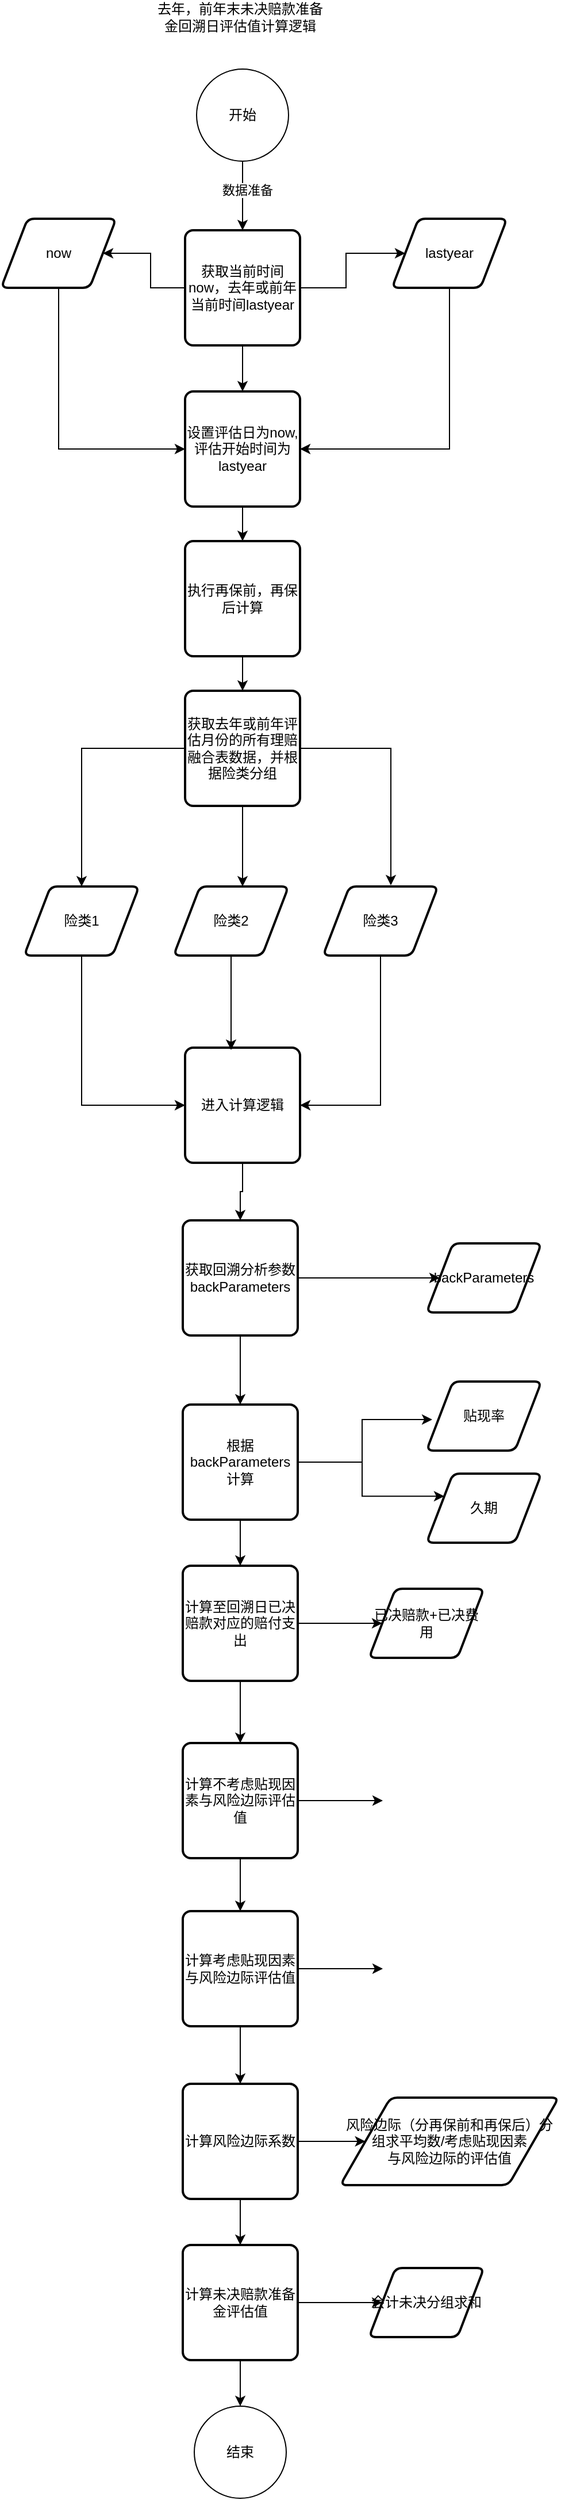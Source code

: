 <mxfile version="21.8.2" type="github">
  <diagram name="第 1 页" id="n14FXeYmdaH_MfOb5zmk">
    <mxGraphModel dx="127" dy="495" grid="1" gridSize="10" guides="1" tooltips="1" connect="1" arrows="1" fold="1" page="1" pageScale="1" pageWidth="827" pageHeight="1169" math="0" shadow="0">
      <root>
        <mxCell id="0" />
        <mxCell id="1" parent="0" />
        <mxCell id="gc-t4nVERCq1e6X5uPx_-1" value="去年，前年末未决赔款准备金回溯日评估值计算逻辑" style="text;strokeColor=none;align=center;fillColor=none;html=1;verticalAlign=middle;whiteSpace=wrap;rounded=0;" vertex="1" parent="1">
          <mxGeometry x="1130" y="190" width="156" height="30" as="geometry" />
        </mxCell>
        <mxCell id="gc-t4nVERCq1e6X5uPx_-2" value="" style="edgeStyle=orthogonalEdgeStyle;rounded=0;orthogonalLoop=1;jettySize=auto;html=1;" edge="1" parent="1" source="gc-t4nVERCq1e6X5uPx_-4" target="gc-t4nVERCq1e6X5uPx_-8">
          <mxGeometry relative="1" as="geometry" />
        </mxCell>
        <mxCell id="gc-t4nVERCq1e6X5uPx_-3" value="数据准备" style="edgeLabel;html=1;align=center;verticalAlign=middle;resizable=0;points=[];" vertex="1" connectable="0" parent="gc-t4nVERCq1e6X5uPx_-2">
          <mxGeometry x="-0.167" y="4" relative="1" as="geometry">
            <mxPoint as="offset" />
          </mxGeometry>
        </mxCell>
        <mxCell id="gc-t4nVERCq1e6X5uPx_-4" value="开始" style="ellipse;whiteSpace=wrap;html=1;aspect=fixed;" vertex="1" parent="1">
          <mxGeometry x="1170" y="250" width="80" height="80" as="geometry" />
        </mxCell>
        <mxCell id="gc-t4nVERCq1e6X5uPx_-5" style="edgeStyle=orthogonalEdgeStyle;rounded=0;orthogonalLoop=1;jettySize=auto;html=1;" edge="1" parent="1" source="gc-t4nVERCq1e6X5uPx_-8" target="gc-t4nVERCq1e6X5uPx_-12">
          <mxGeometry relative="1" as="geometry" />
        </mxCell>
        <mxCell id="gc-t4nVERCq1e6X5uPx_-6" style="edgeStyle=orthogonalEdgeStyle;rounded=0;orthogonalLoop=1;jettySize=auto;html=1;" edge="1" parent="1" source="gc-t4nVERCq1e6X5uPx_-8" target="gc-t4nVERCq1e6X5uPx_-10">
          <mxGeometry relative="1" as="geometry" />
        </mxCell>
        <mxCell id="gc-t4nVERCq1e6X5uPx_-7" value="" style="edgeStyle=orthogonalEdgeStyle;rounded=0;orthogonalLoop=1;jettySize=auto;html=1;" edge="1" parent="1" source="gc-t4nVERCq1e6X5uPx_-8" target="gc-t4nVERCq1e6X5uPx_-14">
          <mxGeometry relative="1" as="geometry" />
        </mxCell>
        <mxCell id="gc-t4nVERCq1e6X5uPx_-8" value="获取当前时间now，去年或前年当前时间lastyear" style="rounded=1;whiteSpace=wrap;html=1;absoluteArcSize=1;arcSize=14;strokeWidth=2;" vertex="1" parent="1">
          <mxGeometry x="1160" y="390" width="100" height="100" as="geometry" />
        </mxCell>
        <mxCell id="gc-t4nVERCq1e6X5uPx_-9" style="edgeStyle=orthogonalEdgeStyle;rounded=0;orthogonalLoop=1;jettySize=auto;html=1;entryX=0;entryY=0.5;entryDx=0;entryDy=0;" edge="1" parent="1" source="gc-t4nVERCq1e6X5uPx_-10" target="gc-t4nVERCq1e6X5uPx_-14">
          <mxGeometry relative="1" as="geometry">
            <mxPoint x="1050" y="690" as="targetPoint" />
            <Array as="points">
              <mxPoint x="1050" y="580" />
            </Array>
          </mxGeometry>
        </mxCell>
        <mxCell id="gc-t4nVERCq1e6X5uPx_-10" value="now" style="shape=parallelogram;html=1;strokeWidth=2;perimeter=parallelogramPerimeter;whiteSpace=wrap;rounded=1;arcSize=12;size=0.23;" vertex="1" parent="1">
          <mxGeometry x="1000" y="380" width="100" height="60" as="geometry" />
        </mxCell>
        <mxCell id="gc-t4nVERCq1e6X5uPx_-11" style="edgeStyle=orthogonalEdgeStyle;rounded=0;orthogonalLoop=1;jettySize=auto;html=1;entryX=1;entryY=0.5;entryDx=0;entryDy=0;" edge="1" parent="1" source="gc-t4nVERCq1e6X5uPx_-12" target="gc-t4nVERCq1e6X5uPx_-14">
          <mxGeometry relative="1" as="geometry">
            <mxPoint x="1390" y="670" as="targetPoint" />
            <Array as="points">
              <mxPoint x="1390" y="580" />
            </Array>
          </mxGeometry>
        </mxCell>
        <mxCell id="gc-t4nVERCq1e6X5uPx_-12" value="lastyear" style="shape=parallelogram;html=1;strokeWidth=2;perimeter=parallelogramPerimeter;whiteSpace=wrap;rounded=1;arcSize=12;size=0.23;" vertex="1" parent="1">
          <mxGeometry x="1340" y="380" width="100" height="60" as="geometry" />
        </mxCell>
        <mxCell id="gc-t4nVERCq1e6X5uPx_-13" value="" style="edgeStyle=orthogonalEdgeStyle;rounded=0;orthogonalLoop=1;jettySize=auto;html=1;" edge="1" parent="1" source="gc-t4nVERCq1e6X5uPx_-14" target="gc-t4nVERCq1e6X5uPx_-16">
          <mxGeometry relative="1" as="geometry" />
        </mxCell>
        <mxCell id="gc-t4nVERCq1e6X5uPx_-14" value="设置评估日为now,评估开始时间为lastyear" style="rounded=1;whiteSpace=wrap;html=1;absoluteArcSize=1;arcSize=14;strokeWidth=2;" vertex="1" parent="1">
          <mxGeometry x="1160" y="530" width="100" height="100" as="geometry" />
        </mxCell>
        <mxCell id="gc-t4nVERCq1e6X5uPx_-15" value="" style="edgeStyle=orthogonalEdgeStyle;rounded=0;orthogonalLoop=1;jettySize=auto;html=1;" edge="1" parent="1" source="gc-t4nVERCq1e6X5uPx_-16" target="gc-t4nVERCq1e6X5uPx_-18">
          <mxGeometry relative="1" as="geometry" />
        </mxCell>
        <mxCell id="gc-t4nVERCq1e6X5uPx_-16" value="执行再保前，再保后计算" style="rounded=1;whiteSpace=wrap;html=1;absoluteArcSize=1;arcSize=14;strokeWidth=2;" vertex="1" parent="1">
          <mxGeometry x="1160" y="660" width="100" height="100" as="geometry" />
        </mxCell>
        <mxCell id="gc-t4nVERCq1e6X5uPx_-17" style="edgeStyle=orthogonalEdgeStyle;rounded=0;orthogonalLoop=1;jettySize=auto;html=1;entryX=0.5;entryY=0;entryDx=0;entryDy=0;" edge="1" parent="1" source="gc-t4nVERCq1e6X5uPx_-18" target="gc-t4nVERCq1e6X5uPx_-20">
          <mxGeometry relative="1" as="geometry" />
        </mxCell>
        <mxCell id="gc-t4nVERCq1e6X5uPx_-18" value="获取去年或前年评估月份的所有理赔融合表数据，并根据险类分组" style="rounded=1;whiteSpace=wrap;html=1;absoluteArcSize=1;arcSize=14;strokeWidth=2;" vertex="1" parent="1">
          <mxGeometry x="1160" y="790" width="100" height="100" as="geometry" />
        </mxCell>
        <mxCell id="gc-t4nVERCq1e6X5uPx_-19" style="edgeStyle=orthogonalEdgeStyle;rounded=0;orthogonalLoop=1;jettySize=auto;html=1;entryX=0;entryY=0.5;entryDx=0;entryDy=0;" edge="1" parent="1" source="gc-t4nVERCq1e6X5uPx_-20" target="gc-t4nVERCq1e6X5uPx_-27">
          <mxGeometry relative="1" as="geometry">
            <mxPoint x="1070" y="1190" as="targetPoint" />
            <Array as="points">
              <mxPoint x="1070" y="1150" />
            </Array>
          </mxGeometry>
        </mxCell>
        <mxCell id="gc-t4nVERCq1e6X5uPx_-20" value="险类1" style="shape=parallelogram;html=1;strokeWidth=2;perimeter=parallelogramPerimeter;whiteSpace=wrap;rounded=1;arcSize=12;size=0.23;" vertex="1" parent="1">
          <mxGeometry x="1020" y="960" width="100" height="60" as="geometry" />
        </mxCell>
        <mxCell id="gc-t4nVERCq1e6X5uPx_-21" value="险类2" style="shape=parallelogram;html=1;strokeWidth=2;perimeter=parallelogramPerimeter;whiteSpace=wrap;rounded=1;arcSize=12;size=0.23;" vertex="1" parent="1">
          <mxGeometry x="1150" y="960" width="100" height="60" as="geometry" />
        </mxCell>
        <mxCell id="gc-t4nVERCq1e6X5uPx_-22" style="edgeStyle=orthogonalEdgeStyle;rounded=0;orthogonalLoop=1;jettySize=auto;html=1;entryX=1;entryY=0.5;entryDx=0;entryDy=0;" edge="1" parent="1" source="gc-t4nVERCq1e6X5uPx_-23" target="gc-t4nVERCq1e6X5uPx_-27">
          <mxGeometry relative="1" as="geometry">
            <mxPoint x="1330" y="1230" as="targetPoint" />
            <Array as="points">
              <mxPoint x="1330" y="1150" />
            </Array>
          </mxGeometry>
        </mxCell>
        <mxCell id="gc-t4nVERCq1e6X5uPx_-23" value="险类3" style="shape=parallelogram;html=1;strokeWidth=2;perimeter=parallelogramPerimeter;whiteSpace=wrap;rounded=1;arcSize=12;size=0.23;" vertex="1" parent="1">
          <mxGeometry x="1280" y="960" width="100" height="60" as="geometry" />
        </mxCell>
        <mxCell id="gc-t4nVERCq1e6X5uPx_-24" style="edgeStyle=orthogonalEdgeStyle;rounded=0;orthogonalLoop=1;jettySize=auto;html=1;entryX=0.6;entryY=0;entryDx=0;entryDy=0;entryPerimeter=0;" edge="1" parent="1" source="gc-t4nVERCq1e6X5uPx_-18" target="gc-t4nVERCq1e6X5uPx_-21">
          <mxGeometry relative="1" as="geometry" />
        </mxCell>
        <mxCell id="gc-t4nVERCq1e6X5uPx_-25" style="edgeStyle=orthogonalEdgeStyle;rounded=0;orthogonalLoop=1;jettySize=auto;html=1;entryX=0.59;entryY=-0.017;entryDx=0;entryDy=0;entryPerimeter=0;" edge="1" parent="1" source="gc-t4nVERCq1e6X5uPx_-18" target="gc-t4nVERCq1e6X5uPx_-23">
          <mxGeometry relative="1" as="geometry" />
        </mxCell>
        <mxCell id="gc-t4nVERCq1e6X5uPx_-26" value="" style="edgeStyle=orthogonalEdgeStyle;rounded=0;orthogonalLoop=1;jettySize=auto;html=1;" edge="1" parent="1" source="gc-t4nVERCq1e6X5uPx_-27" target="gc-t4nVERCq1e6X5uPx_-31">
          <mxGeometry relative="1" as="geometry" />
        </mxCell>
        <mxCell id="gc-t4nVERCq1e6X5uPx_-27" value="进入计算逻辑" style="rounded=1;whiteSpace=wrap;html=1;absoluteArcSize=1;arcSize=14;strokeWidth=2;" vertex="1" parent="1">
          <mxGeometry x="1160" y="1100" width="100" height="100" as="geometry" />
        </mxCell>
        <mxCell id="gc-t4nVERCq1e6X5uPx_-28" style="edgeStyle=orthogonalEdgeStyle;rounded=0;orthogonalLoop=1;jettySize=auto;html=1;entryX=0.4;entryY=0.02;entryDx=0;entryDy=0;entryPerimeter=0;" edge="1" parent="1" source="gc-t4nVERCq1e6X5uPx_-21" target="gc-t4nVERCq1e6X5uPx_-27">
          <mxGeometry relative="1" as="geometry" />
        </mxCell>
        <mxCell id="gc-t4nVERCq1e6X5uPx_-29" value="" style="edgeStyle=orthogonalEdgeStyle;rounded=0;orthogonalLoop=1;jettySize=auto;html=1;" edge="1" parent="1" source="gc-t4nVERCq1e6X5uPx_-31" target="gc-t4nVERCq1e6X5uPx_-32">
          <mxGeometry relative="1" as="geometry" />
        </mxCell>
        <mxCell id="gc-t4nVERCq1e6X5uPx_-30" value="" style="edgeStyle=orthogonalEdgeStyle;rounded=0;orthogonalLoop=1;jettySize=auto;html=1;" edge="1" parent="1" source="gc-t4nVERCq1e6X5uPx_-31" target="gc-t4nVERCq1e6X5uPx_-35">
          <mxGeometry relative="1" as="geometry" />
        </mxCell>
        <mxCell id="gc-t4nVERCq1e6X5uPx_-31" value="获取回溯分析参数backParameters" style="rounded=1;whiteSpace=wrap;html=1;absoluteArcSize=1;arcSize=14;strokeWidth=2;" vertex="1" parent="1">
          <mxGeometry x="1158" y="1250" width="100" height="100" as="geometry" />
        </mxCell>
        <mxCell id="gc-t4nVERCq1e6X5uPx_-32" value="backParameters" style="shape=parallelogram;html=1;strokeWidth=2;perimeter=parallelogramPerimeter;whiteSpace=wrap;rounded=1;arcSize=12;size=0.23;" vertex="1" parent="1">
          <mxGeometry x="1370" y="1270" width="100" height="60" as="geometry" />
        </mxCell>
        <mxCell id="gc-t4nVERCq1e6X5uPx_-33" style="edgeStyle=orthogonalEdgeStyle;rounded=0;orthogonalLoop=1;jettySize=auto;html=1;entryX=0;entryY=0.25;entryDx=0;entryDy=0;" edge="1" parent="1" source="gc-t4nVERCq1e6X5uPx_-35" target="gc-t4nVERCq1e6X5uPx_-37">
          <mxGeometry relative="1" as="geometry" />
        </mxCell>
        <mxCell id="gc-t4nVERCq1e6X5uPx_-34" value="" style="edgeStyle=orthogonalEdgeStyle;rounded=0;orthogonalLoop=1;jettySize=auto;html=1;" edge="1" parent="1" source="gc-t4nVERCq1e6X5uPx_-35" target="gc-t4nVERCq1e6X5uPx_-41">
          <mxGeometry relative="1" as="geometry" />
        </mxCell>
        <mxCell id="gc-t4nVERCq1e6X5uPx_-35" value="根据backParameters计算" style="rounded=1;whiteSpace=wrap;html=1;absoluteArcSize=1;arcSize=14;strokeWidth=2;" vertex="1" parent="1">
          <mxGeometry x="1158" y="1410" width="100" height="100" as="geometry" />
        </mxCell>
        <mxCell id="gc-t4nVERCq1e6X5uPx_-36" value="贴现率" style="shape=parallelogram;html=1;strokeWidth=2;perimeter=parallelogramPerimeter;whiteSpace=wrap;rounded=1;arcSize=12;size=0.23;" vertex="1" parent="1">
          <mxGeometry x="1370" y="1390" width="100" height="60" as="geometry" />
        </mxCell>
        <mxCell id="gc-t4nVERCq1e6X5uPx_-37" value="久期" style="shape=parallelogram;html=1;strokeWidth=2;perimeter=parallelogramPerimeter;whiteSpace=wrap;rounded=1;arcSize=12;size=0.23;" vertex="1" parent="1">
          <mxGeometry x="1370" y="1470" width="100" height="60" as="geometry" />
        </mxCell>
        <mxCell id="gc-t4nVERCq1e6X5uPx_-38" style="edgeStyle=orthogonalEdgeStyle;rounded=0;orthogonalLoop=1;jettySize=auto;html=1;entryX=0.05;entryY=0.55;entryDx=0;entryDy=0;entryPerimeter=0;" edge="1" parent="1" source="gc-t4nVERCq1e6X5uPx_-35" target="gc-t4nVERCq1e6X5uPx_-36">
          <mxGeometry relative="1" as="geometry" />
        </mxCell>
        <mxCell id="gc-t4nVERCq1e6X5uPx_-39" value="" style="edgeStyle=orthogonalEdgeStyle;rounded=0;orthogonalLoop=1;jettySize=auto;html=1;" edge="1" parent="1" source="gc-t4nVERCq1e6X5uPx_-41" target="gc-t4nVERCq1e6X5uPx_-42">
          <mxGeometry relative="1" as="geometry" />
        </mxCell>
        <mxCell id="gc-t4nVERCq1e6X5uPx_-40" value="" style="edgeStyle=orthogonalEdgeStyle;rounded=0;orthogonalLoop=1;jettySize=auto;html=1;" edge="1" parent="1" source="gc-t4nVERCq1e6X5uPx_-41" target="gc-t4nVERCq1e6X5uPx_-45">
          <mxGeometry relative="1" as="geometry" />
        </mxCell>
        <mxCell id="gc-t4nVERCq1e6X5uPx_-41" value="计算至回溯日已决赔款对应的赔付支出" style="rounded=1;whiteSpace=wrap;html=1;absoluteArcSize=1;arcSize=14;strokeWidth=2;" vertex="1" parent="1">
          <mxGeometry x="1158" y="1550" width="100" height="100" as="geometry" />
        </mxCell>
        <mxCell id="gc-t4nVERCq1e6X5uPx_-42" value="已决赔款+已决费用" style="shape=parallelogram;html=1;strokeWidth=2;perimeter=parallelogramPerimeter;whiteSpace=wrap;rounded=1;arcSize=12;size=0.23;" vertex="1" parent="1">
          <mxGeometry x="1320" y="1570" width="100" height="60" as="geometry" />
        </mxCell>
        <mxCell id="gc-t4nVERCq1e6X5uPx_-43" value="" style="edgeStyle=orthogonalEdgeStyle;rounded=0;orthogonalLoop=1;jettySize=auto;html=1;" edge="1" parent="1" source="gc-t4nVERCq1e6X5uPx_-45">
          <mxGeometry relative="1" as="geometry">
            <mxPoint x="1332" y="1754" as="targetPoint" />
          </mxGeometry>
        </mxCell>
        <mxCell id="gc-t4nVERCq1e6X5uPx_-44" value="" style="edgeStyle=orthogonalEdgeStyle;rounded=0;orthogonalLoop=1;jettySize=auto;html=1;" edge="1" parent="1" source="gc-t4nVERCq1e6X5uPx_-45" target="gc-t4nVERCq1e6X5uPx_-48">
          <mxGeometry relative="1" as="geometry" />
        </mxCell>
        <mxCell id="gc-t4nVERCq1e6X5uPx_-45" value="计算不考虑贴现因素与风险边际评估值" style="rounded=1;whiteSpace=wrap;html=1;absoluteArcSize=1;arcSize=14;strokeWidth=2;" vertex="1" parent="1">
          <mxGeometry x="1158" y="1704" width="100" height="100" as="geometry" />
        </mxCell>
        <mxCell id="gc-t4nVERCq1e6X5uPx_-46" value="" style="edgeStyle=orthogonalEdgeStyle;rounded=0;orthogonalLoop=1;jettySize=auto;html=1;" edge="1" parent="1" source="gc-t4nVERCq1e6X5uPx_-48" target="gc-t4nVERCq1e6X5uPx_-51">
          <mxGeometry relative="1" as="geometry" />
        </mxCell>
        <mxCell id="gc-t4nVERCq1e6X5uPx_-47" value="" style="edgeStyle=orthogonalEdgeStyle;rounded=0;orthogonalLoop=1;jettySize=auto;html=1;" edge="1" parent="1" source="gc-t4nVERCq1e6X5uPx_-48">
          <mxGeometry relative="1" as="geometry">
            <mxPoint x="1332" y="1900" as="targetPoint" />
          </mxGeometry>
        </mxCell>
        <mxCell id="gc-t4nVERCq1e6X5uPx_-48" value="计算考虑贴现因素与风险边际评估值" style="rounded=1;whiteSpace=wrap;html=1;absoluteArcSize=1;arcSize=14;strokeWidth=2;" vertex="1" parent="1">
          <mxGeometry x="1158" y="1850" width="100" height="100" as="geometry" />
        </mxCell>
        <mxCell id="gc-t4nVERCq1e6X5uPx_-49" value="" style="edgeStyle=orthogonalEdgeStyle;rounded=0;orthogonalLoop=1;jettySize=auto;html=1;" edge="1" parent="1" source="gc-t4nVERCq1e6X5uPx_-51" target="gc-t4nVERCq1e6X5uPx_-54">
          <mxGeometry relative="1" as="geometry" />
        </mxCell>
        <mxCell id="gc-t4nVERCq1e6X5uPx_-50" value="" style="edgeStyle=orthogonalEdgeStyle;rounded=0;orthogonalLoop=1;jettySize=auto;html=1;" edge="1" parent="1" source="gc-t4nVERCq1e6X5uPx_-51" target="gc-t4nVERCq1e6X5uPx_-52">
          <mxGeometry relative="1" as="geometry" />
        </mxCell>
        <mxCell id="gc-t4nVERCq1e6X5uPx_-51" value="计算风险边际系数" style="rounded=1;whiteSpace=wrap;html=1;absoluteArcSize=1;arcSize=14;strokeWidth=2;" vertex="1" parent="1">
          <mxGeometry x="1158" y="2000" width="100" height="100" as="geometry" />
        </mxCell>
        <mxCell id="gc-t4nVERCq1e6X5uPx_-52" value="&lt;div&gt;风险边际（分再保前和再保后）分组求平均数/考虑贴现因素&lt;/div&gt;&lt;div&gt;与风险边际的评估值&lt;/div&gt;" style="shape=parallelogram;html=1;strokeWidth=2;perimeter=parallelogramPerimeter;whiteSpace=wrap;rounded=1;arcSize=12;size=0.23;" vertex="1" parent="1">
          <mxGeometry x="1295" y="2012" width="190" height="76" as="geometry" />
        </mxCell>
        <mxCell id="gc-t4nVERCq1e6X5uPx_-53" value="" style="edgeStyle=orthogonalEdgeStyle;rounded=0;orthogonalLoop=1;jettySize=auto;html=1;" edge="1" parent="1" source="gc-t4nVERCq1e6X5uPx_-54" target="gc-t4nVERCq1e6X5uPx_-55">
          <mxGeometry relative="1" as="geometry" />
        </mxCell>
        <mxCell id="gc-t4nVERCq1e6X5uPx_-57" value="" style="edgeStyle=orthogonalEdgeStyle;rounded=0;orthogonalLoop=1;jettySize=auto;html=1;" edge="1" parent="1" source="gc-t4nVERCq1e6X5uPx_-54" target="gc-t4nVERCq1e6X5uPx_-56">
          <mxGeometry relative="1" as="geometry" />
        </mxCell>
        <mxCell id="gc-t4nVERCq1e6X5uPx_-54" value="计算未决赔款准备金评估值" style="rounded=1;whiteSpace=wrap;html=1;absoluteArcSize=1;arcSize=14;strokeWidth=2;" vertex="1" parent="1">
          <mxGeometry x="1158" y="2140" width="100" height="100" as="geometry" />
        </mxCell>
        <mxCell id="gc-t4nVERCq1e6X5uPx_-55" value="会计未决分组求和" style="shape=parallelogram;html=1;strokeWidth=2;perimeter=parallelogramPerimeter;whiteSpace=wrap;rounded=1;arcSize=12;size=0.23;" vertex="1" parent="1">
          <mxGeometry x="1320" y="2160" width="100" height="60" as="geometry" />
        </mxCell>
        <mxCell id="gc-t4nVERCq1e6X5uPx_-56" value="结束" style="ellipse;whiteSpace=wrap;html=1;aspect=fixed;" vertex="1" parent="1">
          <mxGeometry x="1168" y="2280" width="80" height="80" as="geometry" />
        </mxCell>
      </root>
    </mxGraphModel>
  </diagram>
</mxfile>
